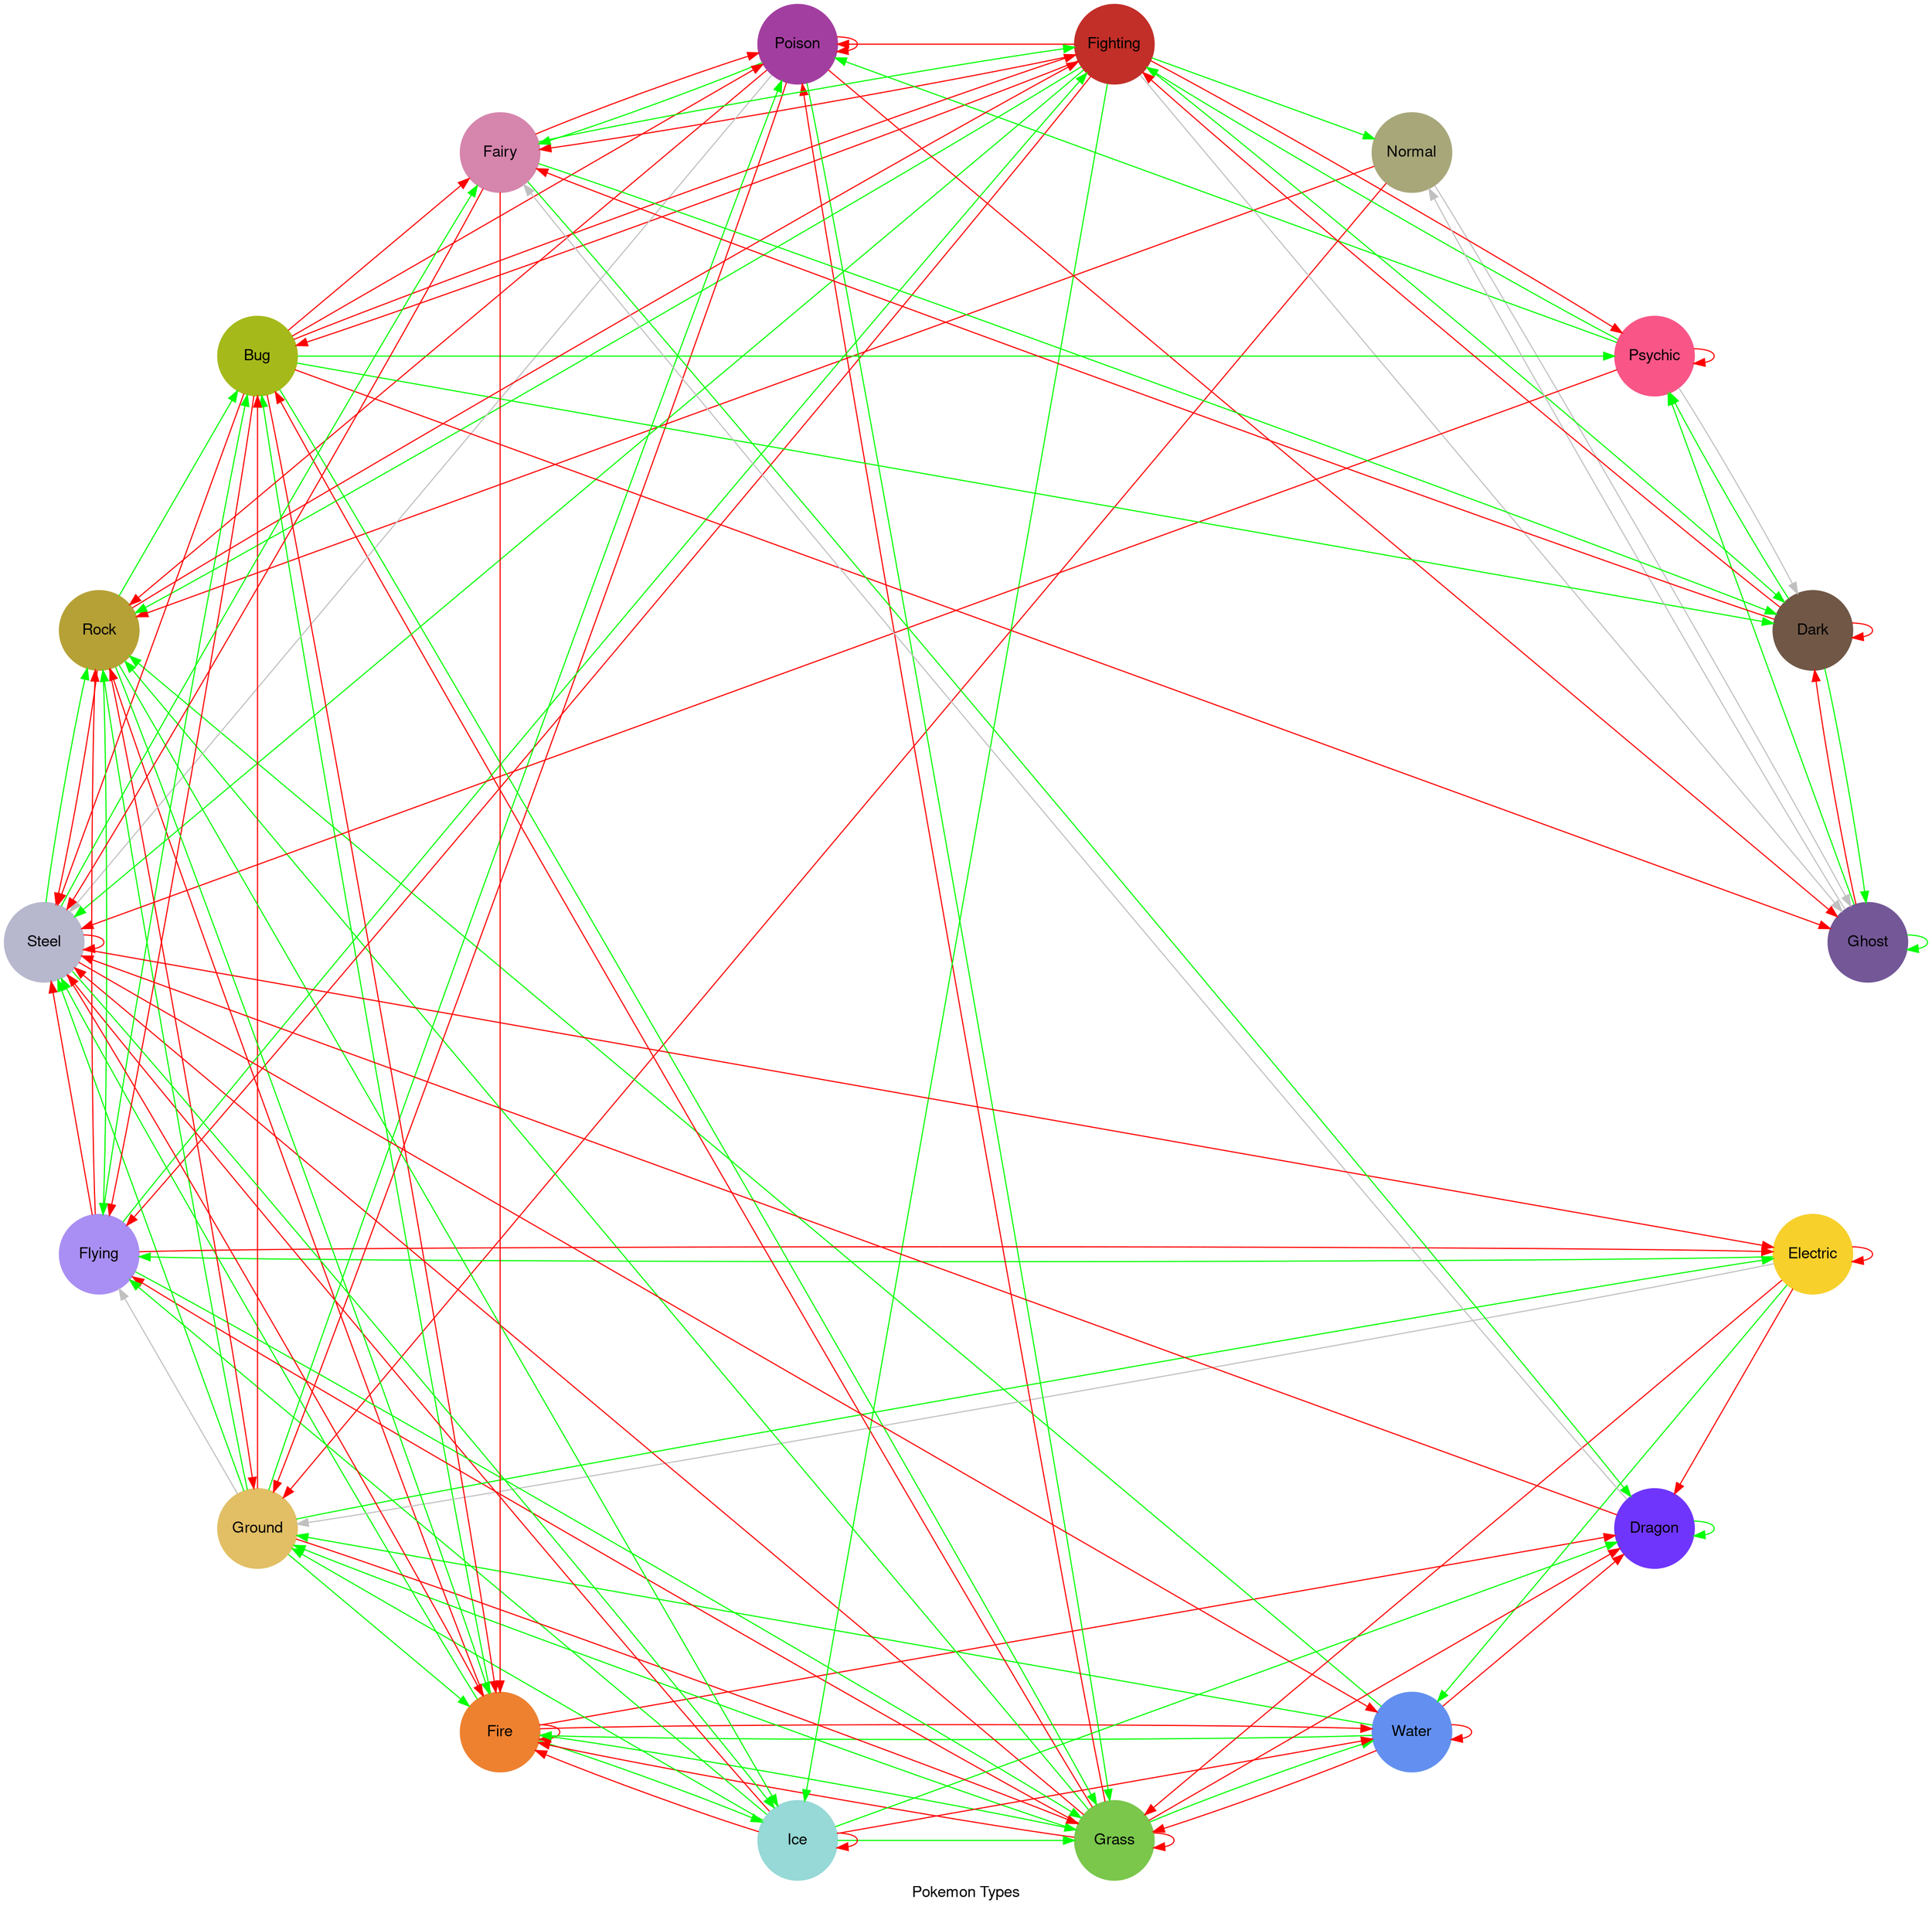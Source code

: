 digraph "Pokemon Types" {
	graph [fontname="Helvetica,Arial,sans-serif" label="Pokemon Types" layout=circo mindist=3]
	node [fixedsize=true fontname="Helvetica,Arial,sans-serif" shape=circle style=filled width=1]
	normal [label=Normal color="#A8A77A"]
	fire [label=Fire color="#EE8130"]
	water [label=Water color="#6390F0"]
	electric [label=Electric color="#F7D02C"]
	grass [label=Grass color="#7AC74C"]
	ice [label=Ice color="#96D9D6"]
	fighting [label=Fighting color="#C22E28"]
	poison [label=Poison color="#A33EA1"]
	ground [label=Ground color="#E2BF65"]
	flying [label=Flying color="#A98FF3"]
	psychic [label=Psychic color="#F95587"]
	bug [label=Bug color="#A6B91A"]
	rock [label=Rock color="#B6A136"]
	ghost [label=Ghost color="#735797"]
	dragon [label=Dragon color="#6F35FC"]
	dark [label=Dark color="#705746"]
	steel [label=Steel color="#B7B7CE"]
	fairy [label=Fairy color="#D685AD"]
	normal -> rock [color=red]
	normal -> ground [color=red]
	normal -> ghost [color=grey]
	fire -> grass [color=green]
	fire -> ice [color=green]
	fire -> bug [color=green]
	fire -> steel [color=green]
	fire -> fire [color=red]
	fire -> water [color=red]
	fire -> rock [color=red]
	fire -> dragon [color=red]
	water -> fire [color=green]
	water -> ground [color=green]
	water -> rock [color=green]
	water -> water [color=red]
	water -> grass [color=red]
	water -> dragon [color=red]
	electric -> water [color=green]
	electric -> flying [color=green]
	electric -> electric [color=red]
	electric -> grass [color=red]
	electric -> dragon [color=red]
	electric -> ground [color=grey]
	grass -> water [color=green]
	grass -> ground [color=green]
	grass -> rock [color=green]
	grass -> fire [color=red]
	grass -> grass [color=red]
	grass -> poison [color=red]
	grass -> flying [color=red]
	grass -> bug [color=red]
	grass -> dragon [color=red]
	grass -> steel [color=red]
	ice -> grass [color=green]
	ice -> ground [color=green]
	ice -> flying [color=green]
	ice -> dragon [color=green]
	ice -> fire [color=red]
	ice -> water [color=red]
	ice -> ice [color=red]
	ice -> steel [color=red]
	fighting -> normal [color=green]
	fighting -> ice [color=green]
	fighting -> rock [color=green]
	fighting -> dark [color=green]
	fighting -> steel [color=green]
	fighting -> poison [color=red]
	fighting -> flying [color=red]
	fighting -> psychic [color=red]
	fighting -> bug [color=red]
	fighting -> fairy [color=red]
	fighting -> ghost [color=grey]
	poison -> grass [color=green]
	poison -> fairy [color=green]
	poison -> poison [color=red]
	poison -> ground [color=red]
	poison -> rock [color=red]
	poison -> ghost [color=red]
	poison -> steel [color=grey]
	ground -> fire [color=green]
	ground -> electric [color=green]
	ground -> poison [color=green]
	ground -> rock [color=green]
	ground -> steel [color=green]
	ground -> grass [color=red]
	ground -> bug [color=red]
	ground -> flying [color=grey]
	flying -> grass [color=green]
	flying -> fighting [color=green]
	flying -> bug [color=green]
	flying -> electric [color=red]
	flying -> rock [color=red]
	flying -> steel [color=red]
	psychic -> fighting [color=green]
	psychic -> poison [color=green]
	psychic -> psychic [color=red]
	psychic -> steel [color=red]
	psychic -> dark [color=grey]
	bug -> grass [color=green]
	bug -> psychic [color=green]
	bug -> dark [color=green]
	bug -> fire [color=red]
	bug -> fighting [color=red]
	bug -> poison [color=red]
	bug -> flying [color=red]
	bug -> ghost [color=red]
	bug -> steel [color=red]
	bug -> fairy [color=red]
	rock -> fire [color=green]
	rock -> ice [color=green]
	rock -> flying [color=green]
	rock -> bug [color=green]
	rock -> fighting [color=red]
	rock -> ground [color=red]
	rock -> steel [color=red]
	ghost -> psychic [color=green]
	ghost -> ghost [color=green]
	ghost -> dark [color=red]
	ghost -> normal [color=grey]
	dragon -> dragon [color=green]
	dragon -> steel [color=red]
	dragon -> fairy [color=grey]
	dark -> psychic [color=green]
	dark -> ghost [color=green]
	dark -> fighting [color=red]
	dark -> dark [color=red]
	dark -> fairy [color=red]
	steel -> ice [color=green]
	steel -> rock [color=green]
	steel -> fairy [color=green]
	steel -> fire [color=red]
	steel -> water [color=red]
	steel -> electric [color=red]
	steel -> steel [color=red]
	fairy -> fighting [color=green]
	fairy -> dragon [color=green]
	fairy -> dark [color=green]
	fairy -> fire [color=red]
	fairy -> poison [color=red]
	fairy -> steel [color=red]
}

